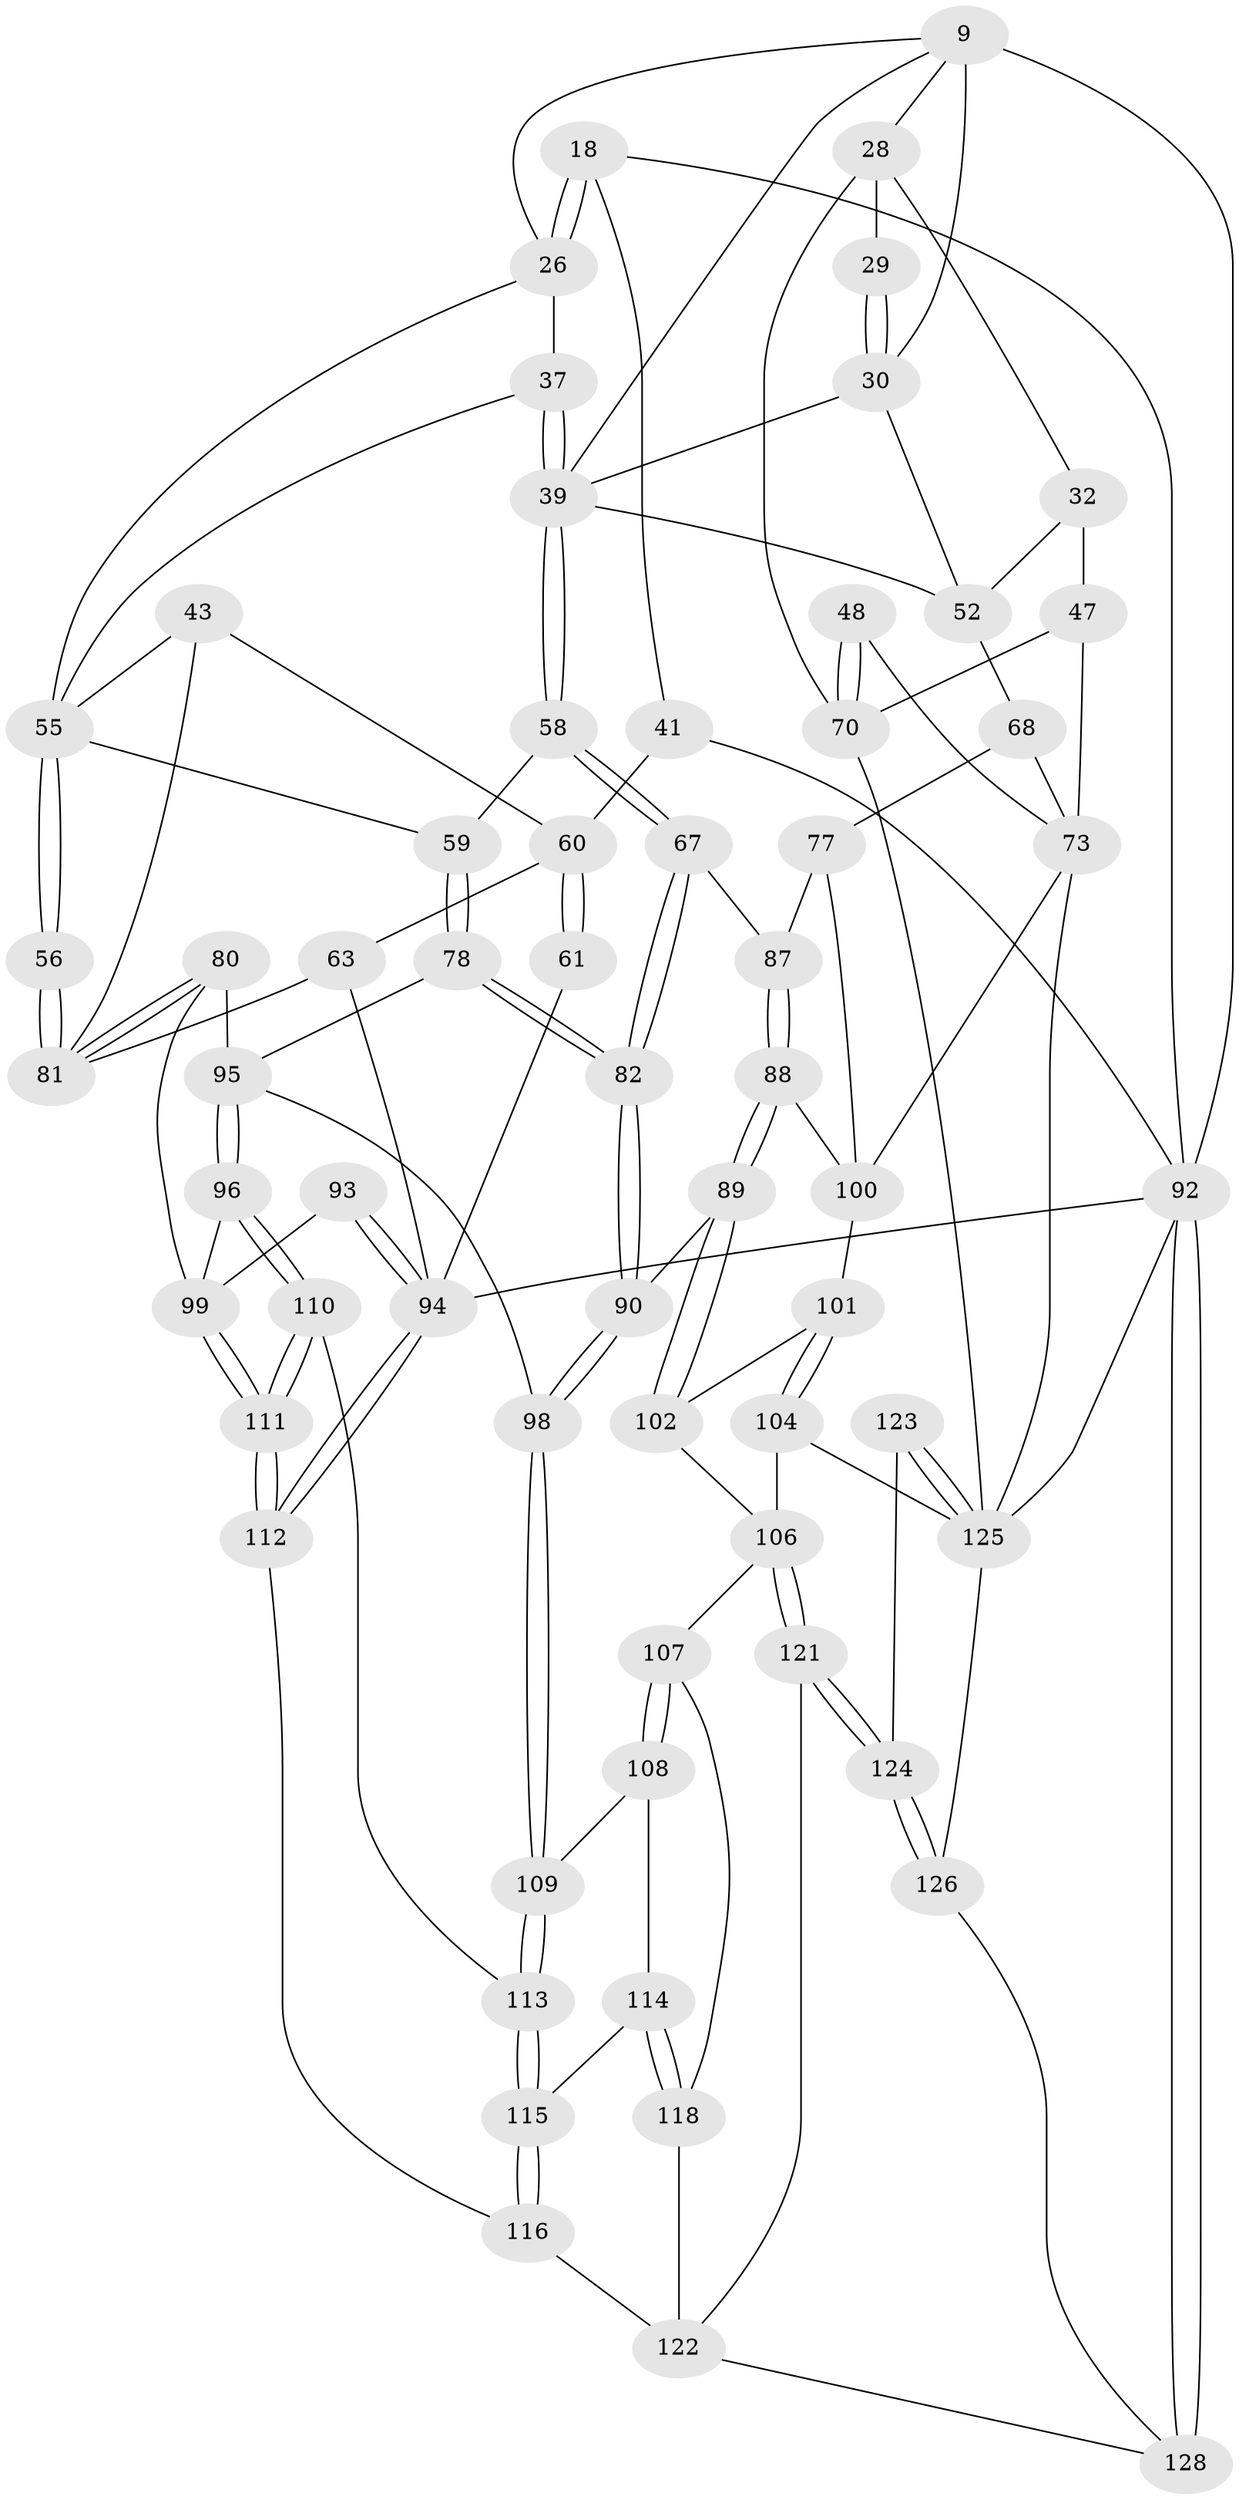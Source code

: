 // original degree distribution, {3: 0.015625, 5: 0.5625, 4: 0.21875, 6: 0.203125}
// Generated by graph-tools (version 1.1) at 2025/59/03/09/25 04:59:49]
// undirected, 64 vertices, 144 edges
graph export_dot {
graph [start="1"]
  node [color=gray90,style=filled];
  9 [pos="+1+0",super="+3+2+5"];
  18 [pos="+0.17111232810478247+0.12081332150868372",super="+17"];
  26 [pos="+0.1972140880274766+0.1458047853145909",super="+25+16"];
  28 [pos="+0.8400124861445964+0.08971563956427135",super="+27"];
  29 [pos="+0.7256728135198072+0.11190087359528433"];
  30 [pos="+0.7364419342025749+0.23672848014900422",super="+23+24"];
  32 [pos="+0.7809718287889611+0.24884489929891085",super="+31"];
  37 [pos="+0.3820612348060015+0.2599210301692818",super="+14+13"];
  39 [pos="+0.4500446706589922+0.31681334744137957",super="+21+20"];
  41 [pos="+0+0",super="+40"];
  43 [pos="+0.1787286905384363+0.30709392945417197"];
  47 [pos="+0.8244359212697808+0.2664974809321217",super="+34"];
  48 [pos="+0.9616903483765888+0.36033514689070456"];
  52 [pos="+0.6656128520144523+0.32671360902718793",super="+51"];
  55 [pos="+0.2717613403706246+0.45036025571003435",super="+46+38+42"];
  56 [pos="+0.23544238740373052+0.4721754382789349"];
  58 [pos="+0.43591774926746135+0.4006265961443812"];
  59 [pos="+0.38606543820713224+0.42240381911051855"];
  60 [pos="+0.05389765622512336+0.4001949195440813",super="+44+45+53"];
  61 [pos="+0+0.3904907081325472"];
  63 [pos="+0.11792011327987842+0.47530860992837426"];
  67 [pos="+0.48199825681218333+0.47761656792826457"];
  68 [pos="+0.7260957488238725+0.44038789830686575",super="+64+54"];
  70 [pos="+1+0.37714718771939537",super="+36+35"];
  73 [pos="+0.8826370299786823+0.6102121169383442",super="+69+49+50"];
  77 [pos="+0.6847389410636723+0.5584775180705274",super="+65"];
  78 [pos="+0.33592855921279124+0.574712666976758"];
  80 [pos="+0.22661769584443725+0.5228843244289592"];
  81 [pos="+0.21870122751757426+0.49157013337995126",super="+62+57"];
  82 [pos="+0.46719701017572074+0.5907683991240859"];
  87 [pos="+0.6426940430959799+0.6059507717988473",super="+66"];
  88 [pos="+0.6264400984693762+0.6339676866387344"];
  89 [pos="+0.6070750693139798+0.6599377158539139"];
  90 [pos="+0.47591493042771005+0.6263368427286523"];
  92 [pos="+0+1",super="+10+74"];
  93 [pos="+0.07376407459399395+0.6893293674361437",super="+86"];
  94 [pos="+0+0.9690873344352463",super="+91+83"];
  95 [pos="+0.3010457845735999+0.6082010675495021",super="+79"];
  96 [pos="+0.26202385688423285+0.7265008008789575"];
  98 [pos="+0.4351501013911394+0.6912252119819602"];
  99 [pos="+0.08438794891516066+0.6865819680908106",super="+97+85"];
  100 [pos="+0.7739868396234715+0.6688449849874233",super="+76"];
  101 [pos="+0.7705304553949679+0.6731121248329198"];
  102 [pos="+0.6229144015638539+0.7022113273472854"];
  104 [pos="+0.7266252451787062+0.8013918350766447"];
  106 [pos="+0.5890776197341598+0.7896832889306541",super="+105"];
  107 [pos="+0.535151121007545+0.7990045574603268"];
  108 [pos="+0.45810406227795014+0.7348859173171003"];
  109 [pos="+0.43306027717470535+0.6969673925988961"];
  110 [pos="+0.26621483997089535+0.7380078261873885"];
  111 [pos="+0.2487555460261547+0.7710595560929719"];
  112 [pos="+0.21454636584362372+0.844073489277932"];
  113 [pos="+0.36893889525835527+0.7347355819805585"];
  114 [pos="+0.43860895805998606+0.8299333128169053"];
  115 [pos="+0.38357416498297864+0.8211008311066942"];
  116 [pos="+0.3319796488283805+0.926162904114033"];
  118 [pos="+0.4631279503001519+0.860669375948131",super="+117"];
  121 [pos="+0.6102859521766655+0.9084980145308358"];
  122 [pos="+0.5457368211826065+0.9169474996818097",super="+120"];
  123 [pos="+0.7454764607448117+0.839385978427677"];
  124 [pos="+0.6154139328188537+0.9119147258177804"];
  125 [pos="+0.7828727187089464+0.8920586601211974",super="+75+71+72+103"];
  126 [pos="+0.6516275032849217+1"];
  128 [pos="+0.407116409561181+1",super="+127"];
  9 -- 92 [weight=2];
  9 -- 39;
  9 -- 30 [weight=2];
  9 -- 26;
  9 -- 28;
  18 -- 26 [weight=3];
  18 -- 26;
  18 -- 41;
  18 -- 92;
  26 -- 37 [weight=2];
  26 -- 55 [weight=2];
  28 -- 29;
  28 -- 70;
  28 -- 32;
  29 -- 30 [weight=2];
  29 -- 30;
  30 -- 39;
  30 -- 52;
  32 -- 47 [weight=2];
  32 -- 52;
  37 -- 39 [weight=3];
  37 -- 39;
  37 -- 55;
  39 -- 58;
  39 -- 58;
  39 -- 52;
  41 -- 92;
  41 -- 60 [weight=2];
  43 -- 60;
  43 -- 81;
  43 -- 55;
  47 -- 70;
  47 -- 73;
  48 -- 70 [weight=2];
  48 -- 70;
  48 -- 73;
  52 -- 68 [weight=2];
  55 -- 56;
  55 -- 56;
  55 -- 59;
  56 -- 81 [weight=2];
  56 -- 81;
  58 -- 59;
  58 -- 67;
  58 -- 67;
  59 -- 78;
  59 -- 78;
  60 -- 61 [weight=2];
  60 -- 61;
  60 -- 63;
  61 -- 94;
  63 -- 81;
  63 -- 94;
  67 -- 82;
  67 -- 82;
  67 -- 87;
  68 -- 73 [weight=2];
  68 -- 77;
  70 -- 125;
  73 -- 100;
  73 -- 125;
  77 -- 87 [weight=2];
  77 -- 100;
  78 -- 82;
  78 -- 82;
  78 -- 95;
  80 -- 81;
  80 -- 81;
  80 -- 95;
  80 -- 99;
  82 -- 90;
  82 -- 90;
  87 -- 88;
  87 -- 88;
  88 -- 89;
  88 -- 89;
  88 -- 100;
  89 -- 90;
  89 -- 102;
  89 -- 102;
  90 -- 98;
  90 -- 98;
  92 -- 128 [weight=2];
  92 -- 128;
  92 -- 125;
  92 -- 94;
  93 -- 94 [weight=2];
  93 -- 94;
  93 -- 99 [weight=2];
  94 -- 112;
  94 -- 112;
  95 -- 96;
  95 -- 96;
  95 -- 98;
  96 -- 110;
  96 -- 110;
  96 -- 99;
  98 -- 109;
  98 -- 109;
  99 -- 111;
  99 -- 111;
  100 -- 101;
  101 -- 102;
  101 -- 104;
  101 -- 104;
  102 -- 106;
  104 -- 125;
  104 -- 106;
  106 -- 107;
  106 -- 121;
  106 -- 121;
  107 -- 108;
  107 -- 108;
  107 -- 118;
  108 -- 109;
  108 -- 114;
  109 -- 113;
  109 -- 113;
  110 -- 111;
  110 -- 111;
  110 -- 113;
  111 -- 112;
  111 -- 112;
  112 -- 116;
  113 -- 115;
  113 -- 115;
  114 -- 115;
  114 -- 118;
  114 -- 118;
  115 -- 116;
  115 -- 116;
  116 -- 122;
  118 -- 122 [weight=2];
  121 -- 122;
  121 -- 124;
  121 -- 124;
  122 -- 128;
  123 -- 124;
  123 -- 125 [weight=2];
  123 -- 125;
  124 -- 126;
  124 -- 126;
  125 -- 126;
  126 -- 128;
}

